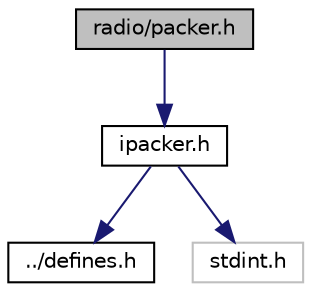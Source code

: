 digraph "radio/packer.h"
{
  edge [fontname="Helvetica",fontsize="10",labelfontname="Helvetica",labelfontsize="10"];
  node [fontname="Helvetica",fontsize="10",shape=record];
  Node0 [label="radio/packer.h",height=0.2,width=0.4,color="black", fillcolor="grey75", style="filled", fontcolor="black"];
  Node0 -> Node1 [color="midnightblue",fontsize="10",style="solid",fontname="Helvetica"];
  Node1 [label="ipacker.h",height=0.2,width=0.4,color="black", fillcolor="white", style="filled",URL="$ipacker_8h.html",tooltip="Interface for packing/unpacking methods. "];
  Node1 -> Node2 [color="midnightblue",fontsize="10",style="solid",fontname="Helvetica"];
  Node2 [label="../defines.h",height=0.2,width=0.4,color="black", fillcolor="white", style="filled",URL="$defines_8h.html",tooltip="Defines the maximum number of containers. "];
  Node1 -> Node3 [color="midnightblue",fontsize="10",style="solid",fontname="Helvetica"];
  Node3 [label="stdint.h",height=0.2,width=0.4,color="grey75", fillcolor="white", style="filled"];
}
